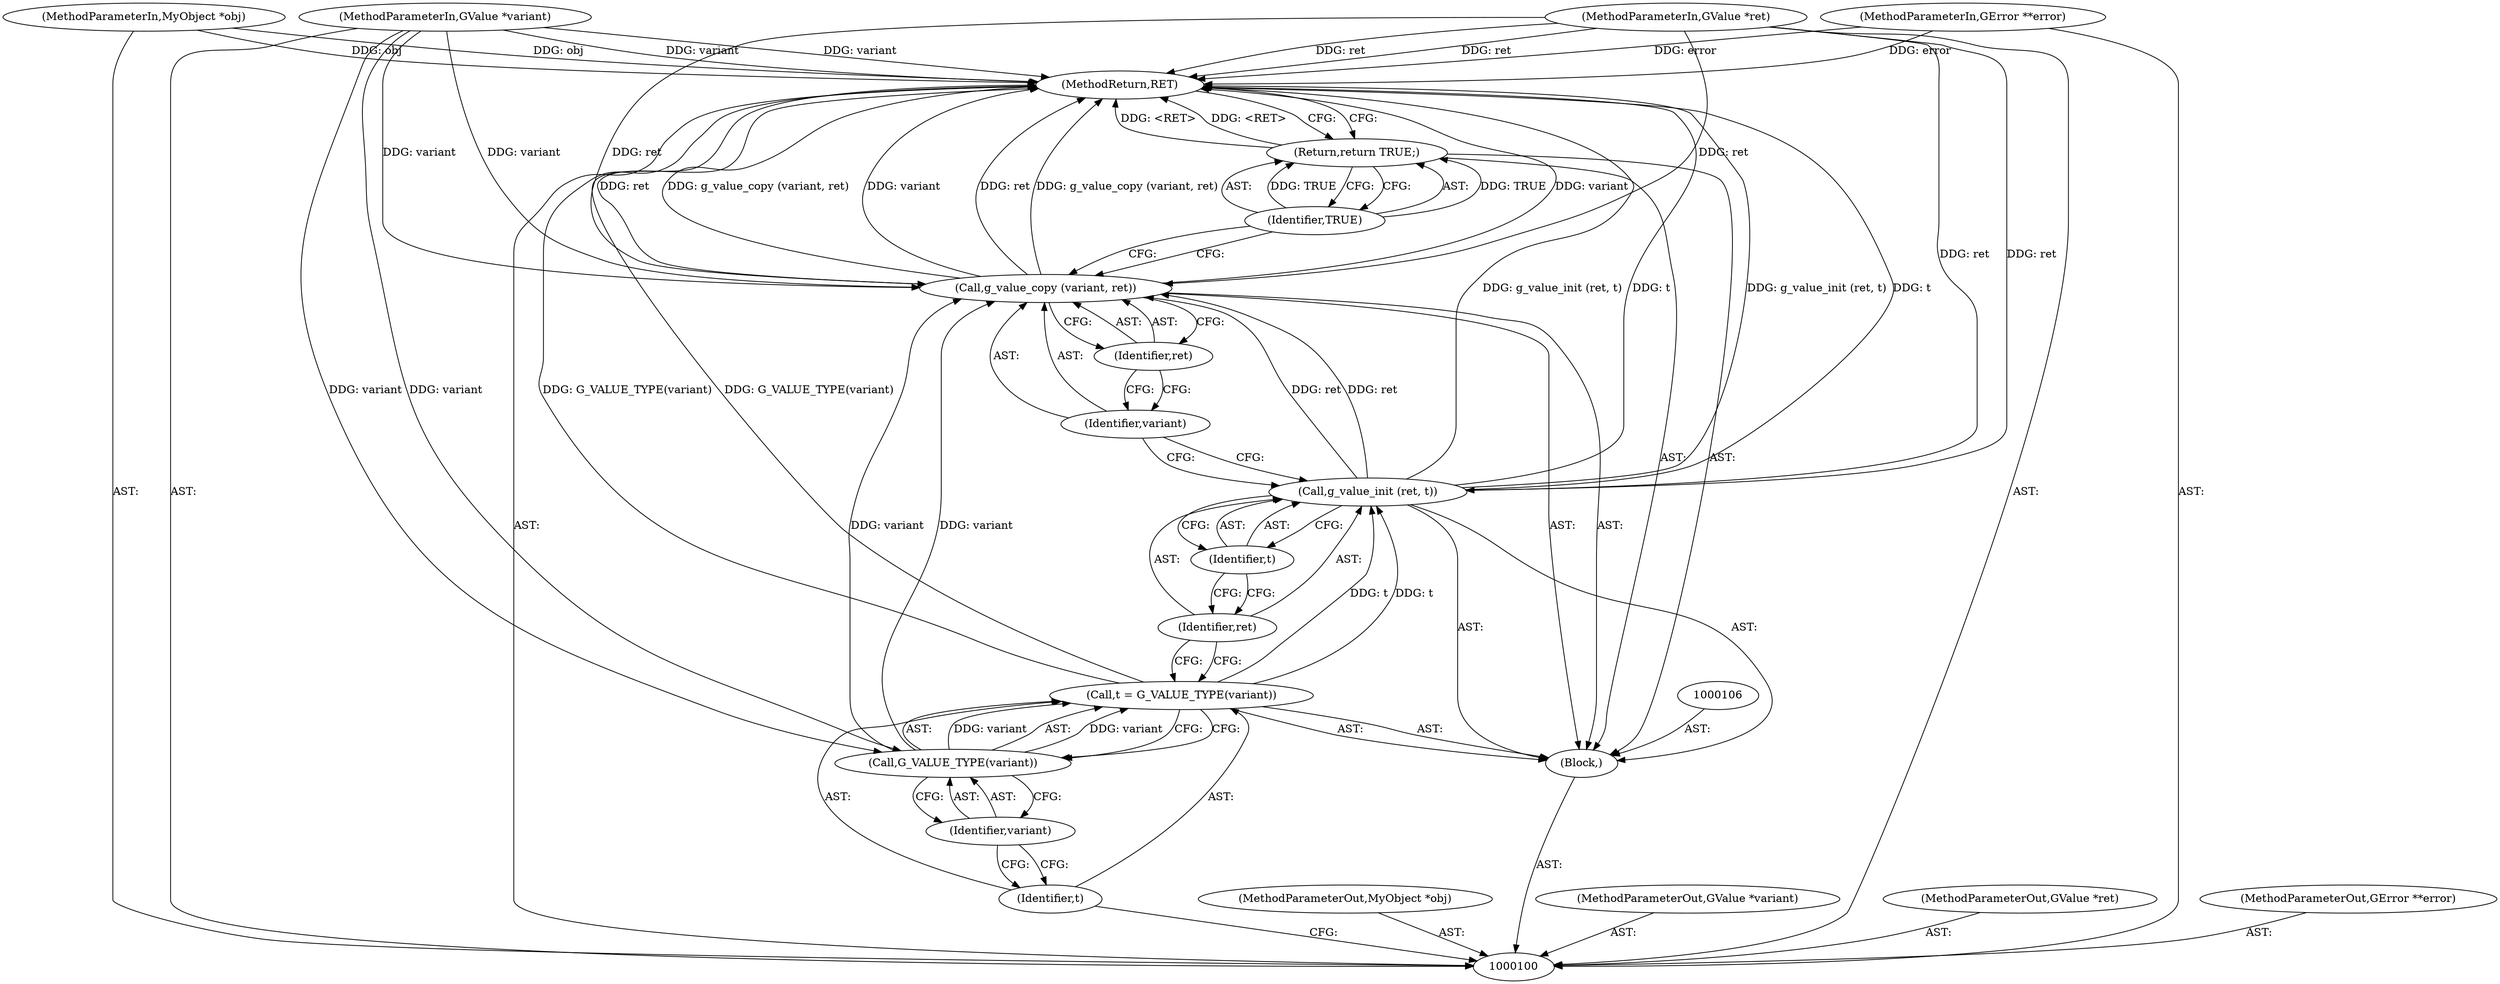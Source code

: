 digraph "1_dbus_9a6bce9b615abca6068348c1606ba8eaf13d9ae0_10" {
"1000119" [label="(MethodReturn,RET)"];
"1000101" [label="(MethodParameterIn,MyObject *obj)"];
"1000147" [label="(MethodParameterOut,MyObject *obj)"];
"1000102" [label="(MethodParameterIn,GValue *variant)"];
"1000148" [label="(MethodParameterOut,GValue *variant)"];
"1000103" [label="(MethodParameterIn,GValue *ret)"];
"1000149" [label="(MethodParameterOut,GValue *ret)"];
"1000104" [label="(MethodParameterIn,GError **error)"];
"1000150" [label="(MethodParameterOut,GError **error)"];
"1000105" [label="(Block,)"];
"1000110" [label="(Identifier,variant)"];
"1000107" [label="(Call,t = G_VALUE_TYPE(variant))"];
"1000108" [label="(Identifier,t)"];
"1000109" [label="(Call,G_VALUE_TYPE(variant))"];
"1000112" [label="(Identifier,ret)"];
"1000113" [label="(Identifier,t)"];
"1000111" [label="(Call,g_value_init (ret, t))"];
"1000115" [label="(Identifier,variant)"];
"1000116" [label="(Identifier,ret)"];
"1000114" [label="(Call,g_value_copy (variant, ret))"];
"1000118" [label="(Identifier,TRUE)"];
"1000117" [label="(Return,return TRUE;)"];
"1000119" -> "1000100"  [label="AST: "];
"1000119" -> "1000117"  [label="CFG: "];
"1000117" -> "1000119"  [label="DDG: <RET>"];
"1000104" -> "1000119"  [label="DDG: error"];
"1000114" -> "1000119"  [label="DDG: g_value_copy (variant, ret)"];
"1000114" -> "1000119"  [label="DDG: variant"];
"1000114" -> "1000119"  [label="DDG: ret"];
"1000103" -> "1000119"  [label="DDG: ret"];
"1000102" -> "1000119"  [label="DDG: variant"];
"1000107" -> "1000119"  [label="DDG: G_VALUE_TYPE(variant)"];
"1000111" -> "1000119"  [label="DDG: t"];
"1000111" -> "1000119"  [label="DDG: g_value_init (ret, t)"];
"1000101" -> "1000119"  [label="DDG: obj"];
"1000101" -> "1000100"  [label="AST: "];
"1000101" -> "1000119"  [label="DDG: obj"];
"1000147" -> "1000100"  [label="AST: "];
"1000102" -> "1000100"  [label="AST: "];
"1000102" -> "1000119"  [label="DDG: variant"];
"1000102" -> "1000109"  [label="DDG: variant"];
"1000102" -> "1000114"  [label="DDG: variant"];
"1000148" -> "1000100"  [label="AST: "];
"1000103" -> "1000100"  [label="AST: "];
"1000103" -> "1000119"  [label="DDG: ret"];
"1000103" -> "1000111"  [label="DDG: ret"];
"1000103" -> "1000114"  [label="DDG: ret"];
"1000149" -> "1000100"  [label="AST: "];
"1000104" -> "1000100"  [label="AST: "];
"1000104" -> "1000119"  [label="DDG: error"];
"1000150" -> "1000100"  [label="AST: "];
"1000105" -> "1000100"  [label="AST: "];
"1000106" -> "1000105"  [label="AST: "];
"1000107" -> "1000105"  [label="AST: "];
"1000111" -> "1000105"  [label="AST: "];
"1000114" -> "1000105"  [label="AST: "];
"1000117" -> "1000105"  [label="AST: "];
"1000110" -> "1000109"  [label="AST: "];
"1000110" -> "1000108"  [label="CFG: "];
"1000109" -> "1000110"  [label="CFG: "];
"1000107" -> "1000105"  [label="AST: "];
"1000107" -> "1000109"  [label="CFG: "];
"1000108" -> "1000107"  [label="AST: "];
"1000109" -> "1000107"  [label="AST: "];
"1000112" -> "1000107"  [label="CFG: "];
"1000107" -> "1000119"  [label="DDG: G_VALUE_TYPE(variant)"];
"1000109" -> "1000107"  [label="DDG: variant"];
"1000107" -> "1000111"  [label="DDG: t"];
"1000108" -> "1000107"  [label="AST: "];
"1000108" -> "1000100"  [label="CFG: "];
"1000110" -> "1000108"  [label="CFG: "];
"1000109" -> "1000107"  [label="AST: "];
"1000109" -> "1000110"  [label="CFG: "];
"1000110" -> "1000109"  [label="AST: "];
"1000107" -> "1000109"  [label="CFG: "];
"1000109" -> "1000107"  [label="DDG: variant"];
"1000102" -> "1000109"  [label="DDG: variant"];
"1000109" -> "1000114"  [label="DDG: variant"];
"1000112" -> "1000111"  [label="AST: "];
"1000112" -> "1000107"  [label="CFG: "];
"1000113" -> "1000112"  [label="CFG: "];
"1000113" -> "1000111"  [label="AST: "];
"1000113" -> "1000112"  [label="CFG: "];
"1000111" -> "1000113"  [label="CFG: "];
"1000111" -> "1000105"  [label="AST: "];
"1000111" -> "1000113"  [label="CFG: "];
"1000112" -> "1000111"  [label="AST: "];
"1000113" -> "1000111"  [label="AST: "];
"1000115" -> "1000111"  [label="CFG: "];
"1000111" -> "1000119"  [label="DDG: t"];
"1000111" -> "1000119"  [label="DDG: g_value_init (ret, t)"];
"1000103" -> "1000111"  [label="DDG: ret"];
"1000107" -> "1000111"  [label="DDG: t"];
"1000111" -> "1000114"  [label="DDG: ret"];
"1000115" -> "1000114"  [label="AST: "];
"1000115" -> "1000111"  [label="CFG: "];
"1000116" -> "1000115"  [label="CFG: "];
"1000116" -> "1000114"  [label="AST: "];
"1000116" -> "1000115"  [label="CFG: "];
"1000114" -> "1000116"  [label="CFG: "];
"1000114" -> "1000105"  [label="AST: "];
"1000114" -> "1000116"  [label="CFG: "];
"1000115" -> "1000114"  [label="AST: "];
"1000116" -> "1000114"  [label="AST: "];
"1000118" -> "1000114"  [label="CFG: "];
"1000114" -> "1000119"  [label="DDG: g_value_copy (variant, ret)"];
"1000114" -> "1000119"  [label="DDG: variant"];
"1000114" -> "1000119"  [label="DDG: ret"];
"1000109" -> "1000114"  [label="DDG: variant"];
"1000102" -> "1000114"  [label="DDG: variant"];
"1000111" -> "1000114"  [label="DDG: ret"];
"1000103" -> "1000114"  [label="DDG: ret"];
"1000118" -> "1000117"  [label="AST: "];
"1000118" -> "1000114"  [label="CFG: "];
"1000117" -> "1000118"  [label="CFG: "];
"1000118" -> "1000117"  [label="DDG: TRUE"];
"1000117" -> "1000105"  [label="AST: "];
"1000117" -> "1000118"  [label="CFG: "];
"1000118" -> "1000117"  [label="AST: "];
"1000119" -> "1000117"  [label="CFG: "];
"1000117" -> "1000119"  [label="DDG: <RET>"];
"1000118" -> "1000117"  [label="DDG: TRUE"];
}
